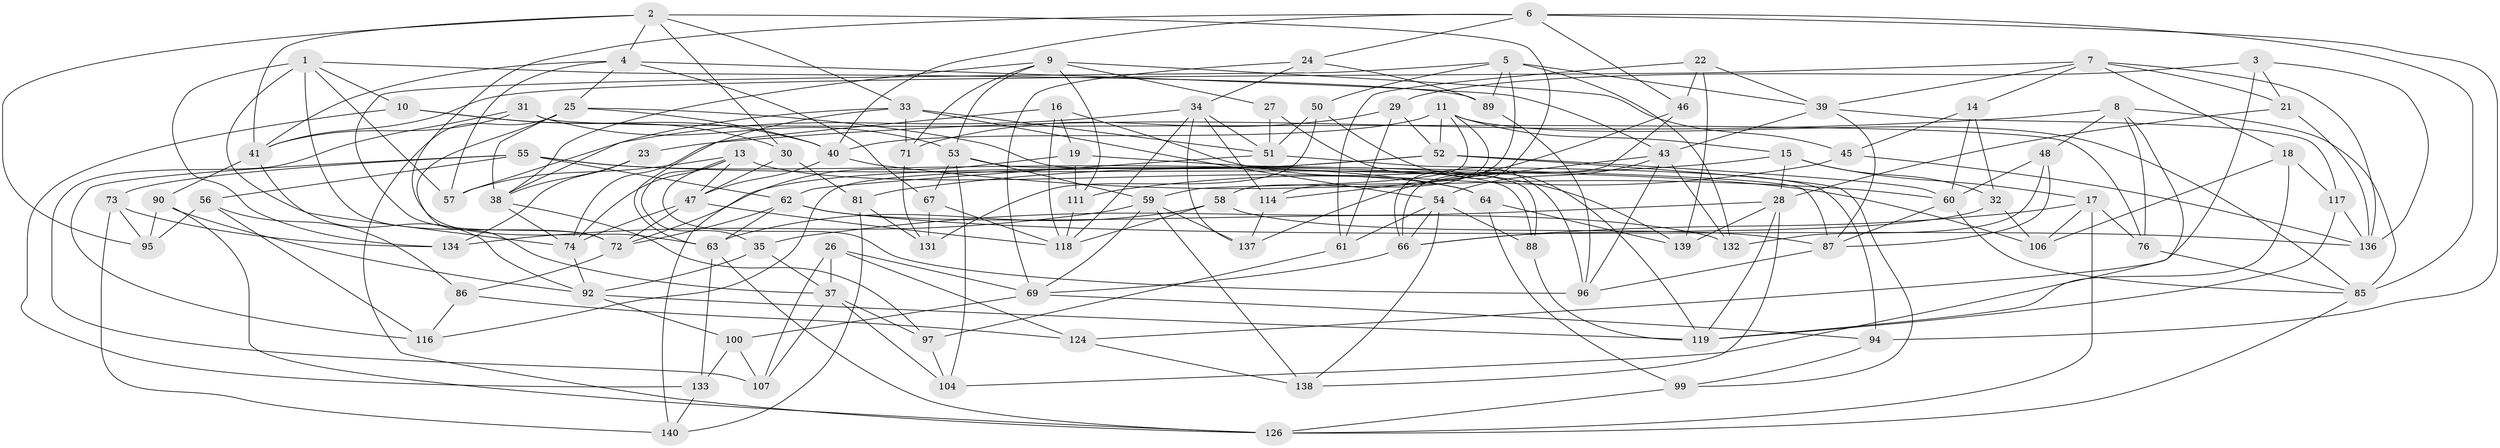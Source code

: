 // Generated by graph-tools (version 1.1) at 2025/24/03/03/25 07:24:26]
// undirected, 100 vertices, 241 edges
graph export_dot {
graph [start="1"]
  node [color=gray90,style=filled];
  1 [super="+143"];
  2 [super="+93"];
  3;
  4 [super="+44"];
  5 [super="+123"];
  6 [super="+42"];
  7 [super="+105"];
  8 [super="+12"];
  9 [super="+110"];
  10;
  11 [super="+36"];
  13 [super="+70"];
  14;
  15 [super="+125"];
  16;
  17 [super="+20"];
  18;
  19;
  21;
  22;
  23;
  24;
  25 [super="+79"];
  26;
  27;
  28 [super="+84"];
  29;
  30;
  31;
  32;
  33 [super="+101"];
  34 [super="+122"];
  35;
  37 [super="+108"];
  38 [super="+65"];
  39 [super="+91"];
  40 [super="+112"];
  41 [super="+113"];
  43 [super="+98"];
  45;
  46;
  47 [super="+49"];
  48;
  50;
  51 [super="+103"];
  52 [super="+78"];
  53 [super="+82"];
  54 [super="+120"];
  55 [super="+129"];
  56;
  57;
  58;
  59 [super="+77"];
  60 [super="+102"];
  61;
  62 [super="+68"];
  63 [super="+75"];
  64;
  66 [super="+130"];
  67;
  69 [super="+83"];
  71;
  72 [super="+80"];
  73;
  74 [super="+144"];
  76;
  81;
  85 [super="+109"];
  86;
  87 [super="+128"];
  88;
  89;
  90;
  92 [super="+135"];
  94;
  95;
  96 [super="+115"];
  97;
  99;
  100;
  104;
  106;
  107;
  111;
  114;
  116;
  117;
  118 [super="+141"];
  119 [super="+121"];
  124;
  126 [super="+127"];
  131;
  132;
  133;
  134;
  136 [super="+142"];
  137;
  138;
  139;
  140;
  1 -- 89;
  1 -- 72;
  1 -- 74;
  1 -- 10;
  1 -- 134;
  1 -- 57;
  2 -- 95;
  2 -- 66;
  2 -- 30;
  2 -- 41;
  2 -- 33;
  2 -- 4;
  3 -- 104;
  3 -- 21;
  3 -- 136;
  3 -- 29;
  4 -- 57;
  4 -- 67;
  4 -- 41;
  4 -- 25;
  4 -- 43;
  5 -- 72;
  5 -- 132;
  5 -- 50;
  5 -- 89;
  5 -- 114;
  5 -- 39;
  6 -- 40;
  6 -- 46;
  6 -- 85;
  6 -- 24;
  6 -- 94;
  6 -- 63;
  7 -- 136;
  7 -- 14;
  7 -- 39;
  7 -- 41;
  7 -- 18;
  7 -- 21;
  8 -- 76;
  8 -- 23 [weight=2];
  8 -- 85;
  8 -- 48;
  8 -- 124;
  9 -- 38;
  9 -- 71;
  9 -- 45;
  9 -- 27;
  9 -- 111;
  9 -- 53;
  10 -- 30;
  10 -- 133;
  10 -- 40;
  11 -- 15;
  11 -- 52;
  11 -- 40;
  11 -- 59;
  11 -- 58;
  11 -- 85;
  13 -- 57;
  13 -- 35;
  13 -- 74;
  13 -- 64;
  13 -- 96;
  13 -- 47;
  14 -- 60;
  14 -- 32;
  14 -- 45;
  15 -- 28;
  15 -- 17 [weight=2];
  15 -- 32;
  15 -- 81;
  16 -- 19;
  16 -- 139;
  16 -- 74;
  16 -- 118;
  17 -- 106;
  17 -- 76;
  17 -- 66;
  17 -- 126;
  18 -- 106;
  18 -- 119;
  18 -- 117;
  19 -- 111;
  19 -- 140;
  19 -- 87;
  21 -- 28;
  21 -- 136;
  22 -- 139;
  22 -- 39;
  22 -- 61;
  22 -- 46;
  23 -- 134;
  23 -- 38;
  24 -- 69;
  24 -- 89;
  24 -- 34;
  25 -- 88;
  25 -- 40;
  25 -- 126;
  25 -- 37;
  25 -- 38;
  26 -- 124;
  26 -- 107;
  26 -- 37;
  26 -- 69;
  27 -- 51;
  27 -- 96 [weight=2];
  28 -- 35;
  28 -- 119;
  28 -- 138;
  28 -- 139;
  29 -- 61;
  29 -- 71;
  29 -- 52;
  30 -- 47;
  30 -- 81;
  31 -- 107;
  31 -- 76;
  31 -- 41;
  31 -- 53;
  32 -- 66;
  32 -- 106;
  33 -- 71;
  33 -- 38;
  33 -- 54;
  33 -- 63;
  33 -- 51;
  34 -- 137;
  34 -- 114;
  34 -- 57;
  34 -- 51;
  34 -- 118;
  35 -- 37;
  35 -- 92;
  37 -- 104;
  37 -- 97;
  37 -- 107;
  38 -- 97;
  38 -- 74;
  39 -- 87;
  39 -- 43;
  39 -- 117;
  40 -- 60;
  40 -- 47;
  41 -- 90;
  41 -- 92;
  43 -- 132;
  43 -- 96;
  43 -- 114;
  43 -- 54;
  45 -- 111;
  45 -- 136;
  46 -- 137;
  46 -- 66;
  47 -- 72;
  47 -- 74;
  47 -- 118;
  48 -- 60;
  48 -- 132;
  48 -- 87;
  50 -- 131;
  50 -- 51;
  50 -- 119;
  51 -- 62;
  51 -- 94;
  52 -- 116;
  52 -- 99;
  52 -- 72;
  52 -- 60;
  53 -- 67;
  53 -- 88;
  53 -- 104;
  53 -- 59;
  54 -- 138;
  54 -- 66;
  54 -- 88;
  54 -- 61;
  55 -- 56;
  55 -- 73;
  55 -- 62;
  55 -- 64;
  55 -- 106;
  55 -- 116;
  56 -- 86;
  56 -- 95;
  56 -- 116;
  58 -- 87;
  58 -- 118;
  58 -- 63;
  59 -- 134;
  59 -- 137;
  59 -- 138;
  59 -- 69;
  60 -- 85;
  60 -- 87;
  61 -- 97;
  62 -- 63;
  62 -- 72;
  62 -- 136;
  62 -- 132;
  63 -- 126;
  63 -- 133;
  64 -- 99;
  64 -- 139;
  66 -- 69;
  67 -- 131;
  67 -- 118;
  69 -- 100;
  69 -- 94;
  71 -- 131;
  72 -- 86;
  73 -- 140;
  73 -- 134;
  73 -- 95;
  74 -- 92;
  76 -- 85;
  81 -- 131;
  81 -- 140;
  85 -- 126;
  86 -- 124;
  86 -- 116;
  87 -- 96;
  88 -- 119;
  89 -- 96;
  90 -- 95;
  90 -- 92;
  90 -- 126;
  92 -- 100;
  92 -- 119;
  94 -- 99;
  97 -- 104;
  99 -- 126;
  100 -- 133;
  100 -- 107;
  111 -- 118;
  114 -- 137;
  117 -- 119;
  117 -- 136;
  124 -- 138;
  133 -- 140;
}
